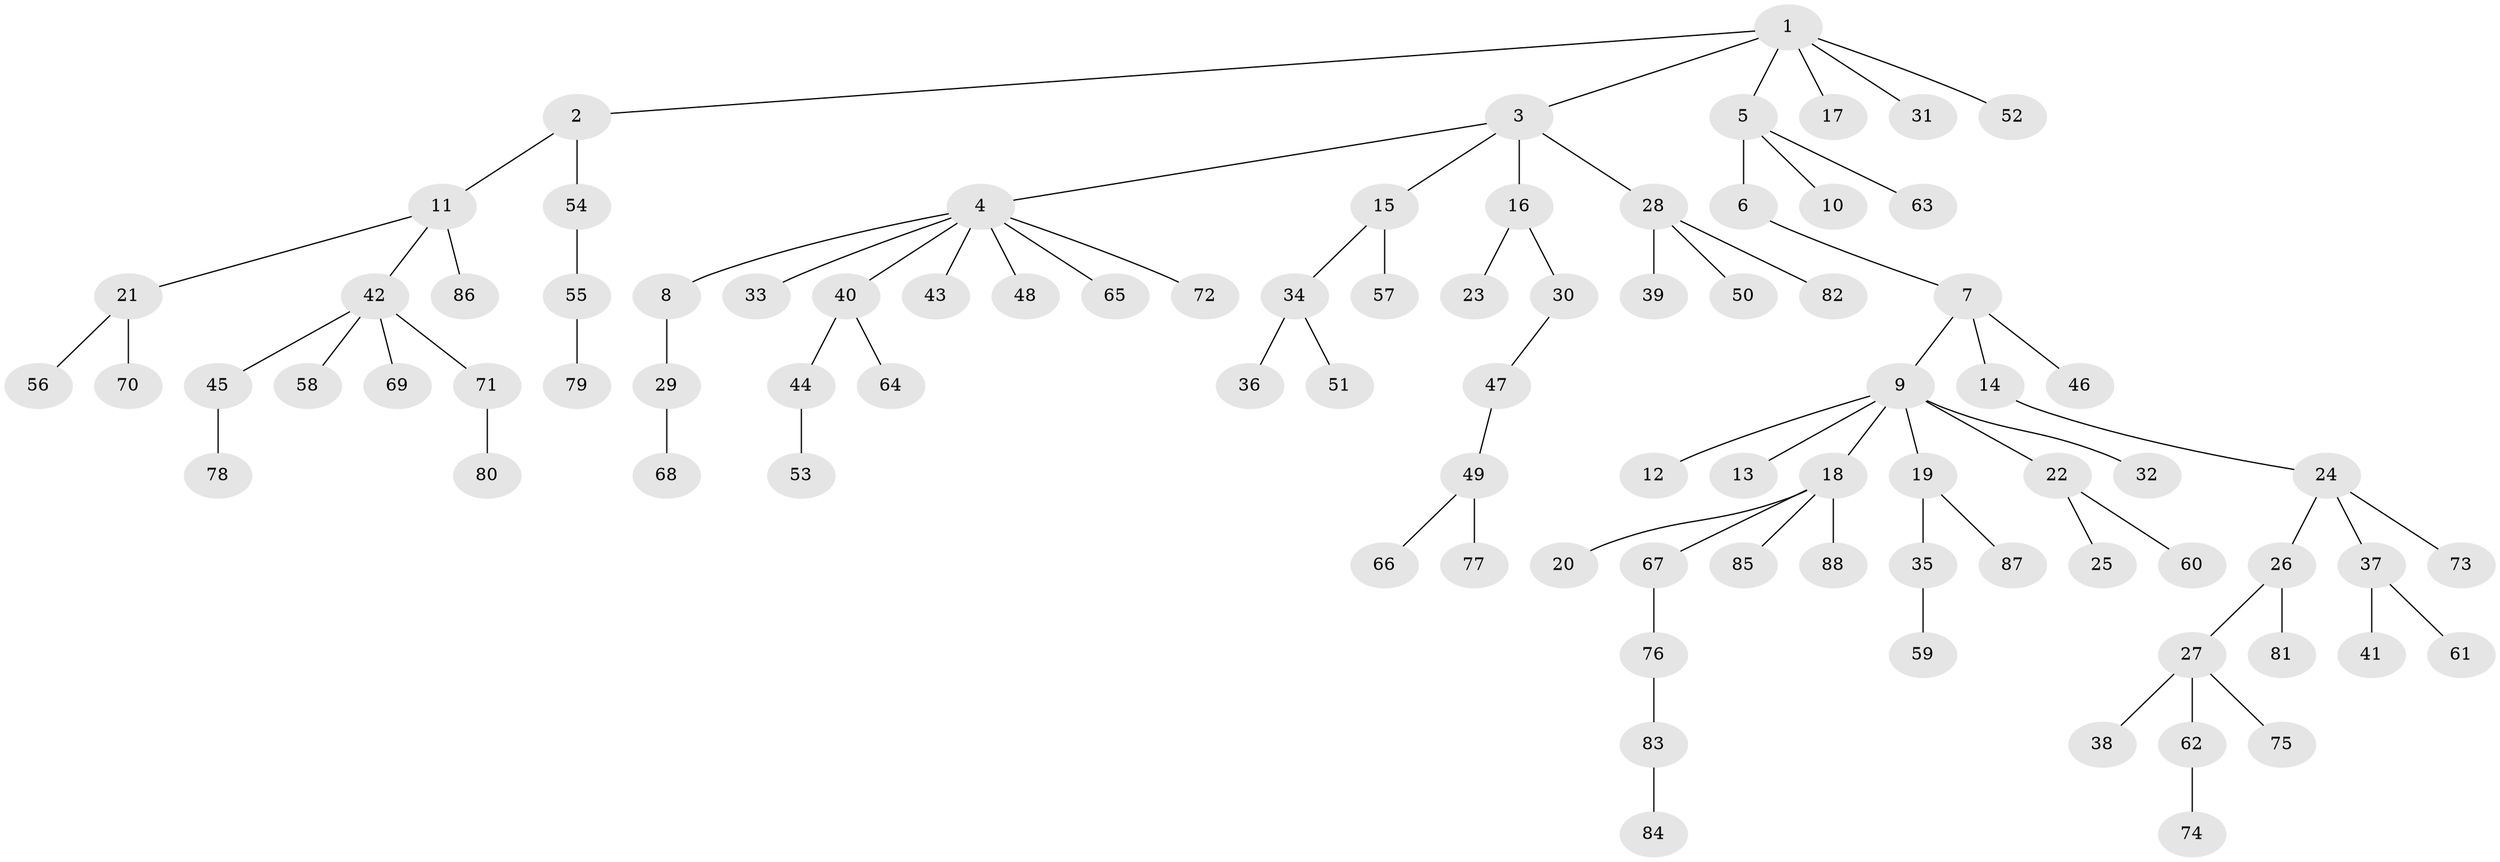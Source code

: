 // coarse degree distribution, {5: 0.05660377358490566, 3: 0.1320754716981132, 7: 0.018867924528301886, 2: 0.3018867924528302, 1: 0.4716981132075472, 4: 0.018867924528301886}
// Generated by graph-tools (version 1.1) at 2025/51/03/04/25 22:51:34]
// undirected, 88 vertices, 87 edges
graph export_dot {
  node [color=gray90,style=filled];
  1;
  2;
  3;
  4;
  5;
  6;
  7;
  8;
  9;
  10;
  11;
  12;
  13;
  14;
  15;
  16;
  17;
  18;
  19;
  20;
  21;
  22;
  23;
  24;
  25;
  26;
  27;
  28;
  29;
  30;
  31;
  32;
  33;
  34;
  35;
  36;
  37;
  38;
  39;
  40;
  41;
  42;
  43;
  44;
  45;
  46;
  47;
  48;
  49;
  50;
  51;
  52;
  53;
  54;
  55;
  56;
  57;
  58;
  59;
  60;
  61;
  62;
  63;
  64;
  65;
  66;
  67;
  68;
  69;
  70;
  71;
  72;
  73;
  74;
  75;
  76;
  77;
  78;
  79;
  80;
  81;
  82;
  83;
  84;
  85;
  86;
  87;
  88;
  1 -- 2;
  1 -- 3;
  1 -- 5;
  1 -- 17;
  1 -- 31;
  1 -- 52;
  2 -- 11;
  2 -- 54;
  3 -- 4;
  3 -- 15;
  3 -- 16;
  3 -- 28;
  4 -- 8;
  4 -- 33;
  4 -- 40;
  4 -- 43;
  4 -- 48;
  4 -- 65;
  4 -- 72;
  5 -- 6;
  5 -- 10;
  5 -- 63;
  6 -- 7;
  7 -- 9;
  7 -- 14;
  7 -- 46;
  8 -- 29;
  9 -- 12;
  9 -- 13;
  9 -- 18;
  9 -- 19;
  9 -- 22;
  9 -- 32;
  11 -- 21;
  11 -- 42;
  11 -- 86;
  14 -- 24;
  15 -- 34;
  15 -- 57;
  16 -- 23;
  16 -- 30;
  18 -- 20;
  18 -- 67;
  18 -- 85;
  18 -- 88;
  19 -- 35;
  19 -- 87;
  21 -- 56;
  21 -- 70;
  22 -- 25;
  22 -- 60;
  24 -- 26;
  24 -- 37;
  24 -- 73;
  26 -- 27;
  26 -- 81;
  27 -- 38;
  27 -- 62;
  27 -- 75;
  28 -- 39;
  28 -- 50;
  28 -- 82;
  29 -- 68;
  30 -- 47;
  34 -- 36;
  34 -- 51;
  35 -- 59;
  37 -- 41;
  37 -- 61;
  40 -- 44;
  40 -- 64;
  42 -- 45;
  42 -- 58;
  42 -- 69;
  42 -- 71;
  44 -- 53;
  45 -- 78;
  47 -- 49;
  49 -- 66;
  49 -- 77;
  54 -- 55;
  55 -- 79;
  62 -- 74;
  67 -- 76;
  71 -- 80;
  76 -- 83;
  83 -- 84;
}
